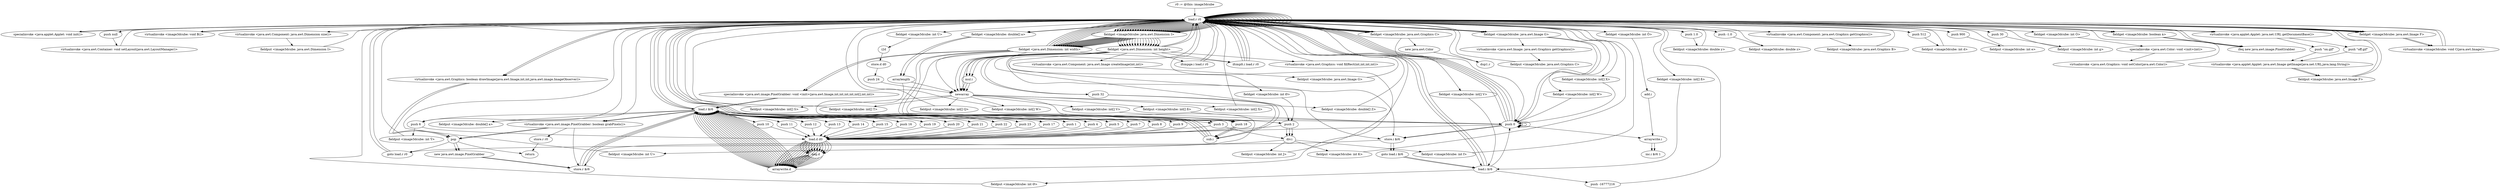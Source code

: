 digraph "" {
    "r0 := @this: image3dcube"
    "load.r r0"
    "r0 := @this: image3dcube"->"load.r r0";
    "specialinvoke <java.applet.Applet: void init()>"
    "load.r r0"->"specialinvoke <java.applet.Applet: void init()>";
    "specialinvoke <java.applet.Applet: void init()>"->"load.r r0";
    "push null"
    "load.r r0"->"push null";
    "virtualinvoke <java.awt.Container: void setLayout(java.awt.LayoutManager)>"
    "push null"->"virtualinvoke <java.awt.Container: void setLayout(java.awt.LayoutManager)>";
    "virtualinvoke <java.awt.Container: void setLayout(java.awt.LayoutManager)>"->"load.r r0";
    "virtualinvoke <image3dcube: void B()>"
    "load.r r0"->"virtualinvoke <image3dcube: void B()>";
    "virtualinvoke <image3dcube: void B()>"->"load.r r0";
    "load.r r0"->"load.r r0";
    "virtualinvoke <java.awt.Component: java.awt.Dimension size()>"
    "load.r r0"->"virtualinvoke <java.awt.Component: java.awt.Dimension size()>";
    "fieldput <image3dcube: java.awt.Dimension I>"
    "virtualinvoke <java.awt.Component: java.awt.Dimension size()>"->"fieldput <image3dcube: java.awt.Dimension I>";
    "fieldput <image3dcube: java.awt.Dimension I>"->"load.r r0";
    "fieldget <image3dcube: java.awt.Dimension I>"
    "load.r r0"->"fieldget <image3dcube: java.awt.Dimension I>";
    "fieldget <java.awt.Dimension: int width>"
    "fieldget <image3dcube: java.awt.Dimension I>"->"fieldget <java.awt.Dimension: int width>";
    "fieldget <java.awt.Dimension: int width>"->"load.r r0";
    "load.r r0"->"fieldget <image3dcube: java.awt.Dimension I>";
    "fieldget <java.awt.Dimension: int height>"
    "fieldget <image3dcube: java.awt.Dimension I>"->"fieldget <java.awt.Dimension: int height>";
    "ifcmpge.i load.r r0"
    "fieldget <java.awt.Dimension: int height>"->"ifcmpge.i load.r r0";
    "ifcmpge.i load.r r0"->"load.r r0";
    "load.r r0"->"fieldget <image3dcube: java.awt.Dimension I>";
    "fieldget <image3dcube: java.awt.Dimension I>"->"fieldget <java.awt.Dimension: int width>";
    "store.i $r6"
    "fieldget <java.awt.Dimension: int width>"->"store.i $r6";
    "goto load.r r0"
    "store.i $r6"->"goto load.r r0";
    "goto load.r r0"->"load.r r0";
    "load.i $r6"
    "load.r r0"->"load.i $r6";
    "fieldput <image3dcube: int Ø>"
    "load.i $r6"->"fieldput <image3dcube: int Ø>";
    "fieldput <image3dcube: int Ø>"->"load.r r0";
    "load.r r0"->"load.r r0";
    "fieldget <image3dcube: int Ø>"
    "load.r r0"->"fieldget <image3dcube: int Ø>";
    "push 2"
    "fieldget <image3dcube: int Ø>"->"push 2";
    "div.i"
    "push 2"->"div.i";
    "fieldput <image3dcube: int Ù>"
    "div.i"->"fieldput <image3dcube: int Ù>";
    "fieldput <image3dcube: int Ù>"->"load.r r0";
    "fieldget <image3dcube: int Ù>"
    "load.r r0"->"fieldget <image3dcube: int Ù>";
    "i2d"
    "fieldget <image3dcube: int Ù>"->"i2d";
    "store.d d0"
    "i2d"->"store.d d0";
    "push 24"
    "store.d d0"->"push 24";
    "newarray"
    "push 24"->"newarray";
    "store.r $r6"
    "newarray"->"store.r $r6";
    "load.r $r6"
    "store.r $r6"->"load.r $r6";
    "push 0"
    "load.r $r6"->"push 0";
    "load.d d0"
    "push 0"->"load.d d0";
    "neg.d"
    "load.d d0"->"neg.d";
    "arraywrite.d"
    "neg.d"->"arraywrite.d";
    "arraywrite.d"->"load.r $r6";
    "push 1"
    "load.r $r6"->"push 1";
    "push 1"->"load.d d0";
    "load.d d0"->"neg.d";
    "neg.d"->"arraywrite.d";
    "arraywrite.d"->"load.r $r6";
    "load.r $r6"->"push 2";
    "push 2"->"load.d d0";
    "load.d d0"->"neg.d";
    "neg.d"->"arraywrite.d";
    "arraywrite.d"->"load.r $r6";
    "push 3"
    "load.r $r6"->"push 3";
    "push 3"->"load.d d0";
    "load.d d0"->"arraywrite.d";
    "arraywrite.d"->"load.r $r6";
    "push 4"
    "load.r $r6"->"push 4";
    "push 4"->"load.d d0";
    "load.d d0"->"neg.d";
    "neg.d"->"arraywrite.d";
    "arraywrite.d"->"load.r $r6";
    "push 5"
    "load.r $r6"->"push 5";
    "push 5"->"load.d d0";
    "load.d d0"->"neg.d";
    "neg.d"->"arraywrite.d";
    "arraywrite.d"->"load.r $r6";
    "push 6"
    "load.r $r6"->"push 6";
    "push 6"->"load.d d0";
    "load.d d0"->"arraywrite.d";
    "arraywrite.d"->"load.r $r6";
    "push 7"
    "load.r $r6"->"push 7";
    "push 7"->"load.d d0";
    "load.d d0"->"arraywrite.d";
    "arraywrite.d"->"load.r $r6";
    "push 8"
    "load.r $r6"->"push 8";
    "push 8"->"load.d d0";
    "load.d d0"->"neg.d";
    "neg.d"->"arraywrite.d";
    "arraywrite.d"->"load.r $r6";
    "push 9"
    "load.r $r6"->"push 9";
    "push 9"->"load.d d0";
    "load.d d0"->"neg.d";
    "neg.d"->"arraywrite.d";
    "arraywrite.d"->"load.r $r6";
    "push 10"
    "load.r $r6"->"push 10";
    "push 10"->"load.d d0";
    "load.d d0"->"arraywrite.d";
    "arraywrite.d"->"load.r $r6";
    "push 11"
    "load.r $r6"->"push 11";
    "push 11"->"load.d d0";
    "load.d d0"->"neg.d";
    "neg.d"->"arraywrite.d";
    "arraywrite.d"->"load.r $r6";
    "push 12"
    "load.r $r6"->"push 12";
    "push 12"->"load.d d0";
    "load.d d0"->"neg.d";
    "neg.d"->"arraywrite.d";
    "arraywrite.d"->"load.r $r6";
    "push 13"
    "load.r $r6"->"push 13";
    "push 13"->"load.d d0";
    "load.d d0"->"neg.d";
    "neg.d"->"arraywrite.d";
    "arraywrite.d"->"load.r $r6";
    "push 14"
    "load.r $r6"->"push 14";
    "push 14"->"load.d d0";
    "load.d d0"->"arraywrite.d";
    "arraywrite.d"->"load.r $r6";
    "push 15"
    "load.r $r6"->"push 15";
    "push 15"->"load.d d0";
    "load.d d0"->"arraywrite.d";
    "arraywrite.d"->"load.r $r6";
    "push 16"
    "load.r $r6"->"push 16";
    "push 16"->"load.d d0";
    "load.d d0"->"neg.d";
    "neg.d"->"arraywrite.d";
    "arraywrite.d"->"load.r $r6";
    "push 17"
    "load.r $r6"->"push 17";
    "push 17"->"load.d d0";
    "load.d d0"->"arraywrite.d";
    "arraywrite.d"->"load.r $r6";
    "push 18"
    "load.r $r6"->"push 18";
    "push 18"->"load.d d0";
    "load.d d0"->"arraywrite.d";
    "arraywrite.d"->"load.r $r6";
    "push 19"
    "load.r $r6"->"push 19";
    "push 19"->"load.d d0";
    "load.d d0"->"arraywrite.d";
    "arraywrite.d"->"load.r $r6";
    "push 20"
    "load.r $r6"->"push 20";
    "push 20"->"load.d d0";
    "load.d d0"->"arraywrite.d";
    "arraywrite.d"->"load.r $r6";
    "push 21"
    "load.r $r6"->"push 21";
    "push 21"->"load.d d0";
    "load.d d0"->"neg.d";
    "neg.d"->"arraywrite.d";
    "arraywrite.d"->"load.r $r6";
    "push 22"
    "load.r $r6"->"push 22";
    "push 22"->"load.d d0";
    "load.d d0"->"arraywrite.d";
    "arraywrite.d"->"load.r $r6";
    "push 23"
    "load.r $r6"->"push 23";
    "push 23"->"load.d d0";
    "load.d d0"->"arraywrite.d";
    "arraywrite.d"->"load.r r0";
    "load.r r0"->"load.r $r6";
    "fieldput <image3dcube: double[] a>"
    "load.r $r6"->"fieldput <image3dcube: double[] a>";
    "fieldput <image3dcube: double[] a>"->"load.r r0";
    "load.r r0"->"load.r r0";
    "load.r r0"->"fieldget <image3dcube: java.awt.Dimension I>";
    "fieldget <image3dcube: java.awt.Dimension I>"->"fieldget <java.awt.Dimension: int width>";
    "fieldget <java.awt.Dimension: int width>"->"push 2";
    "push 2"->"div.i";
    "fieldput <image3dcube: int J>"
    "div.i"->"fieldput <image3dcube: int J>";
    "fieldput <image3dcube: int J>"->"load.r r0";
    "load.r r0"->"load.r r0";
    "load.r r0"->"fieldget <image3dcube: java.awt.Dimension I>";
    "fieldget <image3dcube: java.awt.Dimension I>"->"fieldget <java.awt.Dimension: int height>";
    "fieldget <java.awt.Dimension: int height>"->"push 2";
    "push 2"->"div.i";
    "fieldput <image3dcube: int K>"
    "div.i"->"fieldput <image3dcube: int K>";
    "fieldput <image3dcube: int K>"->"load.r r0";
    "push 1.0"
    "load.r r0"->"push 1.0";
    "fieldput <image3dcube: double y>"
    "push 1.0"->"fieldput <image3dcube: double y>";
    "fieldput <image3dcube: double y>"->"load.r r0";
    "push -1.0"
    "load.r r0"->"push -1.0";
    "fieldput <image3dcube: double z>"
    "push -1.0"->"fieldput <image3dcube: double z>";
    "fieldput <image3dcube: double z>"->"load.r r0";
    "load.r r0"->"load.r r0";
    "load.r r0"->"fieldget <image3dcube: java.awt.Dimension I>";
    "fieldget <image3dcube: java.awt.Dimension I>"->"fieldget <java.awt.Dimension: int height>";
    "fieldget <java.awt.Dimension: int height>"->"newarray";
    "fieldput <image3dcube: int[] S>"
    "newarray"->"fieldput <image3dcube: int[] S>";
    "fieldput <image3dcube: int[] S>"->"load.r r0";
    "load.r r0"->"load.r r0";
    "load.r r0"->"fieldget <image3dcube: java.awt.Dimension I>";
    "fieldget <image3dcube: java.awt.Dimension I>"->"fieldget <java.awt.Dimension: int height>";
    "fieldget <java.awt.Dimension: int height>"->"newarray";
    "fieldput <image3dcube: int[] T>"
    "newarray"->"fieldput <image3dcube: int[] T>";
    "fieldput <image3dcube: int[] T>"->"load.r r0";
    "load.r r0"->"load.r r0";
    "load.r r0"->"fieldget <image3dcube: java.awt.Dimension I>";
    "fieldget <image3dcube: java.awt.Dimension I>"->"fieldget <java.awt.Dimension: int width>";
    "fieldget <java.awt.Dimension: int width>"->"load.r r0";
    "load.r r0"->"fieldget <image3dcube: java.awt.Dimension I>";
    "fieldget <image3dcube: java.awt.Dimension I>"->"fieldget <java.awt.Dimension: int height>";
    "mul.i"
    "fieldget <java.awt.Dimension: int height>"->"mul.i";
    "mul.i"->"newarray";
    "fieldput <image3dcube: int[] Q>"
    "newarray"->"fieldput <image3dcube: int[] Q>";
    "fieldput <image3dcube: int[] Q>"->"load.r r0";
    "load.r r0"->"load.r r0";
    "load.r r0"->"fieldget <image3dcube: java.awt.Dimension I>";
    "fieldget <image3dcube: java.awt.Dimension I>"->"fieldget <java.awt.Dimension: int width>";
    "fieldget <java.awt.Dimension: int width>"->"load.r r0";
    "load.r r0"->"fieldget <image3dcube: java.awt.Dimension I>";
    "fieldget <image3dcube: java.awt.Dimension I>"->"fieldget <java.awt.Dimension: int height>";
    "fieldget <java.awt.Dimension: int height>"->"mul.i";
    "mul.i"->"newarray";
    "fieldput <image3dcube: int[] W>"
    "newarray"->"fieldput <image3dcube: int[] W>";
    "fieldput <image3dcube: int[] W>"->"load.r r0";
    "load.r r0"->"load.r r0";
    "load.r r0"->"fieldget <image3dcube: java.awt.Dimension I>";
    "fieldget <image3dcube: java.awt.Dimension I>"->"fieldget <java.awt.Dimension: int width>";
    "fieldget <java.awt.Dimension: int width>"->"load.r r0";
    "load.r r0"->"fieldget <image3dcube: java.awt.Dimension I>";
    "fieldget <image3dcube: java.awt.Dimension I>"->"fieldget <java.awt.Dimension: int height>";
    "fieldget <java.awt.Dimension: int height>"->"mul.i";
    "mul.i"->"newarray";
    "fieldput <image3dcube: int[] X>"
    "newarray"->"fieldput <image3dcube: int[] X>";
    "fieldput <image3dcube: int[] X>"->"load.r r0";
    "load.r r0"->"load.r r0";
    "load.r r0"->"fieldget <image3dcube: java.awt.Dimension I>";
    "fieldget <image3dcube: java.awt.Dimension I>"->"fieldget <java.awt.Dimension: int width>";
    "fieldget <java.awt.Dimension: int width>"->"newarray";
    "fieldput <image3dcube: int[] ß>"
    "newarray"->"fieldput <image3dcube: int[] ß>";
    "fieldput <image3dcube: int[] ß>"->"push 0";
    "push 0"->"store.i $r6";
    "goto load.i $r6"
    "store.i $r6"->"goto load.i $r6";
    "goto load.i $r6"->"load.i $r6";
    "load.i $r6"->"load.r r0";
    "load.r r0"->"fieldget <image3dcube: java.awt.Dimension I>";
    "fieldget <image3dcube: java.awt.Dimension I>"->"fieldget <java.awt.Dimension: int width>";
    "ifcmplt.i load.r r0"
    "fieldget <java.awt.Dimension: int width>"->"ifcmplt.i load.r r0";
    "ifcmplt.i load.r r0"->"load.r r0";
    "load.r r0"->"load.r r0";
    "load.r r0"->"fieldget <image3dcube: java.awt.Dimension I>";
    "fieldget <image3dcube: java.awt.Dimension I>"->"fieldget <java.awt.Dimension: int height>";
    "fieldget <java.awt.Dimension: int height>"->"newarray";
    "fieldput <image3dcube: int[] V>"
    "newarray"->"fieldput <image3dcube: int[] V>";
    "fieldput <image3dcube: int[] V>"->"push 0";
    "push 0"->"store.i $r6";
    "store.i $r6"->"goto load.i $r6";
    "goto load.i $r6"->"load.i $r6";
    "load.i $r6"->"load.r r0";
    "load.r r0"->"fieldget <image3dcube: java.awt.Dimension I>";
    "fieldget <image3dcube: java.awt.Dimension I>"->"fieldget <java.awt.Dimension: int height>";
    "fieldget <java.awt.Dimension: int height>"->"ifcmplt.i load.r r0";
    "ifcmplt.i load.r r0"->"load.r r0";
    "load.r r0"->"load.r r0";
    "virtualinvoke <java.awt.Component: java.awt.Graphics getGraphics()>"
    "load.r r0"->"virtualinvoke <java.awt.Component: java.awt.Graphics getGraphics()>";
    "fieldput <image3dcube: java.awt.Graphics B>"
    "virtualinvoke <java.awt.Component: java.awt.Graphics getGraphics()>"->"fieldput <image3dcube: java.awt.Graphics B>";
    "fieldput <image3dcube: java.awt.Graphics B>"->"load.r r0";
    "push 512"
    "load.r r0"->"push 512";
    "fieldput <image3dcube: int d>"
    "push 512"->"fieldput <image3dcube: int d>";
    "fieldput <image3dcube: int d>"->"load.r r0";
    "push 900"
    "load.r r0"->"push 900";
    "fieldput <image3dcube: int e>"
    "push 900"->"fieldput <image3dcube: int e>";
    "fieldput <image3dcube: int e>"->"load.r r0";
    "load.r r0"->"push 6";
    "fieldput <image3dcube: int Ý>"
    "push 6"->"fieldput <image3dcube: int Ý>";
    "fieldput <image3dcube: int Ý>"->"load.r r0";
    "push 30"
    "load.r r0"->"push 30";
    "fieldput <image3dcube: int g>"
    "push 30"->"fieldput <image3dcube: int g>";
    "fieldput <image3dcube: int g>"->"load.r r0";
    "load.r r0"->"load.r r0";
    "fieldget <image3dcube: double[] a>"
    "load.r r0"->"fieldget <image3dcube: double[] a>";
    "arraylength"
    "fieldget <image3dcube: double[] a>"->"arraylength";
    "arraylength"->"push 3";
    "push 3"->"div.i";
    "fieldput <image3dcube: int f>"
    "div.i"->"fieldput <image3dcube: int f>";
    "fieldput <image3dcube: int f>"->"load.r r0";
    "load.r r0"->"load.r r0";
    "load.r r0"->"fieldget <image3dcube: double[] a>";
    "fieldget <image3dcube: double[] a>"->"arraylength";
    "arraylength"->"newarray";
    "fieldput <image3dcube: double[] Z>"
    "newarray"->"fieldput <image3dcube: double[] Z>";
    "fieldput <image3dcube: double[] Z>"->"load.r r0";
    "load.r r0"->"load.r r0";
    "load.r r0"->"load.r r0";
    "load.r r0"->"fieldget <image3dcube: java.awt.Dimension I>";
    "fieldget <image3dcube: java.awt.Dimension I>"->"fieldget <java.awt.Dimension: int width>";
    "fieldget <java.awt.Dimension: int width>"->"load.r r0";
    "load.r r0"->"fieldget <image3dcube: java.awt.Dimension I>";
    "fieldget <image3dcube: java.awt.Dimension I>"->"fieldget <java.awt.Dimension: int height>";
    "virtualinvoke <java.awt.Component: java.awt.Image createImage(int,int)>"
    "fieldget <java.awt.Dimension: int height>"->"virtualinvoke <java.awt.Component: java.awt.Image createImage(int,int)>";
    "fieldput <image3dcube: java.awt.Image G>"
    "virtualinvoke <java.awt.Component: java.awt.Image createImage(int,int)>"->"fieldput <image3dcube: java.awt.Image G>";
    "fieldput <image3dcube: java.awt.Image G>"->"load.r r0";
    "load.r r0"->"load.r r0";
    "fieldget <image3dcube: java.awt.Image G>"
    "load.r r0"->"fieldget <image3dcube: java.awt.Image G>";
    "virtualinvoke <java.awt.Image: java.awt.Graphics getGraphics()>"
    "fieldget <image3dcube: java.awt.Image G>"->"virtualinvoke <java.awt.Image: java.awt.Graphics getGraphics()>";
    "fieldput <image3dcube: java.awt.Graphics C>"
    "virtualinvoke <java.awt.Image: java.awt.Graphics getGraphics()>"->"fieldput <image3dcube: java.awt.Graphics C>";
    "fieldput <image3dcube: java.awt.Graphics C>"->"load.r r0";
    "fieldget <image3dcube: java.awt.Graphics C>"
    "load.r r0"->"fieldget <image3dcube: java.awt.Graphics C>";
    "new java.awt.Color"
    "fieldget <image3dcube: java.awt.Graphics C>"->"new java.awt.Color";
    "dup1.r"
    "new java.awt.Color"->"dup1.r";
    "dup1.r"->"load.r r0";
    "fieldget <image3dcube: int Ó>"
    "load.r r0"->"fieldget <image3dcube: int Ó>";
    "specialinvoke <java.awt.Color: void <init>(int)>"
    "fieldget <image3dcube: int Ó>"->"specialinvoke <java.awt.Color: void <init>(int)>";
    "virtualinvoke <java.awt.Graphics: void setColor(java.awt.Color)>"
    "specialinvoke <java.awt.Color: void <init>(int)>"->"virtualinvoke <java.awt.Graphics: void setColor(java.awt.Color)>";
    "virtualinvoke <java.awt.Graphics: void setColor(java.awt.Color)>"->"load.r r0";
    "load.r r0"->"fieldget <image3dcube: java.awt.Graphics C>";
    "fieldget <image3dcube: java.awt.Graphics C>"->"push 0";
    "push 0"->"push 0";
    "push 0"->"load.r r0";
    "load.r r0"->"fieldget <image3dcube: java.awt.Dimension I>";
    "fieldget <image3dcube: java.awt.Dimension I>"->"fieldget <java.awt.Dimension: int width>";
    "fieldget <java.awt.Dimension: int width>"->"load.r r0";
    "load.r r0"->"fieldget <image3dcube: java.awt.Dimension I>";
    "fieldget <image3dcube: java.awt.Dimension I>"->"fieldget <java.awt.Dimension: int height>";
    "virtualinvoke <java.awt.Graphics: void fillRect(int,int,int,int)>"
    "fieldget <java.awt.Dimension: int height>"->"virtualinvoke <java.awt.Graphics: void fillRect(int,int,int,int)>";
    "virtualinvoke <java.awt.Graphics: void fillRect(int,int,int,int)>"->"load.r r0";
    "fieldget <image3dcube: boolean à>"
    "load.r r0"->"fieldget <image3dcube: boolean à>";
    "ifeq new java.awt.image.PixelGrabber"
    "fieldget <image3dcube: boolean à>"->"ifeq new java.awt.image.PixelGrabber";
    "ifeq new java.awt.image.PixelGrabber"->"load.r r0";
    "load.r r0"->"load.r r0";
    "load.r r0"->"load.r r0";
    "virtualinvoke <java.applet.Applet: java.net.URL getDocumentBase()>"
    "load.r r0"->"virtualinvoke <java.applet.Applet: java.net.URL getDocumentBase()>";
    "push \"on.gif\""
    "virtualinvoke <java.applet.Applet: java.net.URL getDocumentBase()>"->"push \"on.gif\"";
    "virtualinvoke <java.applet.Applet: java.awt.Image getImage(java.net.URL,java.lang.String)>"
    "push \"on.gif\""->"virtualinvoke <java.applet.Applet: java.awt.Image getImage(java.net.URL,java.lang.String)>";
    "fieldput <image3dcube: java.awt.Image F>"
    "virtualinvoke <java.applet.Applet: java.awt.Image getImage(java.net.URL,java.lang.String)>"->"fieldput <image3dcube: java.awt.Image F>";
    "fieldput <image3dcube: java.awt.Image F>"->"load.r r0";
    "load.r r0"->"load.r r0";
    "fieldget <image3dcube: java.awt.Image F>"
    "load.r r0"->"fieldget <image3dcube: java.awt.Image F>";
    "virtualinvoke <image3dcube: void C(java.awt.Image)>"
    "fieldget <image3dcube: java.awt.Image F>"->"virtualinvoke <image3dcube: void C(java.awt.Image)>";
    "virtualinvoke <image3dcube: void C(java.awt.Image)>"->"load.r r0";
    "load.r r0"->"fieldget <image3dcube: java.awt.Graphics C>";
    "fieldget <image3dcube: java.awt.Graphics C>"->"load.r r0";
    "load.r r0"->"fieldget <image3dcube: java.awt.Image F>";
    "fieldget <image3dcube: java.awt.Image F>"->"load.r r0";
    "load.r r0"->"fieldget <image3dcube: java.awt.Dimension I>";
    "fieldget <image3dcube: java.awt.Dimension I>"->"fieldget <java.awt.Dimension: int width>";
    "fieldget <java.awt.Dimension: int width>"->"push 18";
    "sub.i"
    "push 18"->"sub.i";
    "sub.i"->"load.r r0";
    "load.r r0"->"fieldget <image3dcube: java.awt.Dimension I>";
    "fieldget <image3dcube: java.awt.Dimension I>"->"fieldget <java.awt.Dimension: int height>";
    "push 32"
    "fieldget <java.awt.Dimension: int height>"->"push 32";
    "push 32"->"sub.i";
    "sub.i"->"load.r r0";
    "virtualinvoke <java.awt.Graphics: boolean drawImage(java.awt.Image,int,int,java.awt.image.ImageObserver)>"
    "load.r r0"->"virtualinvoke <java.awt.Graphics: boolean drawImage(java.awt.Image,int,int,java.awt.image.ImageObserver)>";
    "pop"
    "virtualinvoke <java.awt.Graphics: boolean drawImage(java.awt.Image,int,int,java.awt.image.ImageObserver)>"->"pop";
    "new java.awt.image.PixelGrabber"
    "pop"->"new java.awt.image.PixelGrabber";
    "new java.awt.image.PixelGrabber"->"store.r $r6";
    "store.r $r6"->"load.r $r6";
    "load.r $r6"->"load.r r0";
    "load.r r0"->"fieldget <image3dcube: java.awt.Image G>";
    "fieldget <image3dcube: java.awt.Image G>"->"push 0";
    "push 0"->"push 0";
    "push 0"->"load.r r0";
    "load.r r0"->"fieldget <image3dcube: java.awt.Dimension I>";
    "fieldget <image3dcube: java.awt.Dimension I>"->"fieldget <java.awt.Dimension: int width>";
    "fieldget <java.awt.Dimension: int width>"->"load.r r0";
    "load.r r0"->"fieldget <image3dcube: java.awt.Dimension I>";
    "fieldget <image3dcube: java.awt.Dimension I>"->"fieldget <java.awt.Dimension: int height>";
    "fieldget <java.awt.Dimension: int height>"->"load.r r0";
    "fieldget <image3dcube: int[] W>"
    "load.r r0"->"fieldget <image3dcube: int[] W>";
    "fieldget <image3dcube: int[] W>"->"push 0";
    "push 0"->"load.r r0";
    "load.r r0"->"fieldget <image3dcube: java.awt.Dimension I>";
    "fieldget <image3dcube: java.awt.Dimension I>"->"fieldget <java.awt.Dimension: int width>";
    "specialinvoke <java.awt.image.PixelGrabber: void <init>(java.awt.Image,int,int,int,int,int[],int,int)>"
    "fieldget <java.awt.Dimension: int width>"->"specialinvoke <java.awt.image.PixelGrabber: void <init>(java.awt.Image,int,int,int,int,int[],int,int)>";
    "specialinvoke <java.awt.image.PixelGrabber: void <init>(java.awt.Image,int,int,int,int,int[],int,int)>"->"load.r $r6";
    "virtualinvoke <java.awt.image.PixelGrabber: boolean grabPixels()>"
    "load.r $r6"->"virtualinvoke <java.awt.image.PixelGrabber: boolean grabPixels()>";
    "virtualinvoke <java.awt.image.PixelGrabber: boolean grabPixels()>"->"pop";
    "pop"->"goto load.r r0";
    "goto load.r r0"->"load.r r0";
    "load.r r0"->"fieldget <image3dcube: boolean à>";
    "fieldget <image3dcube: boolean à>"->"ifeq new java.awt.image.PixelGrabber";
    "ifeq new java.awt.image.PixelGrabber"->"load.r r0";
    "load.r r0"->"load.r r0";
    "load.r r0"->"load.r r0";
    "load.r r0"->"virtualinvoke <java.applet.Applet: java.net.URL getDocumentBase()>";
    "push \"off.gif\""
    "virtualinvoke <java.applet.Applet: java.net.URL getDocumentBase()>"->"push \"off.gif\"";
    "push \"off.gif\""->"virtualinvoke <java.applet.Applet: java.awt.Image getImage(java.net.URL,java.lang.String)>";
    "virtualinvoke <java.applet.Applet: java.awt.Image getImage(java.net.URL,java.lang.String)>"->"fieldput <image3dcube: java.awt.Image F>";
    "fieldput <image3dcube: java.awt.Image F>"->"load.r r0";
    "load.r r0"->"load.r r0";
    "load.r r0"->"fieldget <image3dcube: java.awt.Image F>";
    "fieldget <image3dcube: java.awt.Image F>"->"virtualinvoke <image3dcube: void C(java.awt.Image)>";
    "virtualinvoke <image3dcube: void C(java.awt.Image)>"->"load.r r0";
    "load.r r0"->"fieldget <image3dcube: java.awt.Graphics C>";
    "fieldget <image3dcube: java.awt.Graphics C>"->"load.r r0";
    "load.r r0"->"fieldget <image3dcube: java.awt.Image F>";
    "fieldget <image3dcube: java.awt.Image F>"->"load.r r0";
    "load.r r0"->"fieldget <image3dcube: java.awt.Dimension I>";
    "fieldget <image3dcube: java.awt.Dimension I>"->"fieldget <java.awt.Dimension: int width>";
    "fieldget <java.awt.Dimension: int width>"->"push 18";
    "push 18"->"sub.i";
    "sub.i"->"load.r r0";
    "load.r r0"->"fieldget <image3dcube: java.awt.Dimension I>";
    "fieldget <image3dcube: java.awt.Dimension I>"->"fieldget <java.awt.Dimension: int height>";
    "fieldget <java.awt.Dimension: int height>"->"push 32";
    "push 32"->"sub.i";
    "sub.i"->"load.r r0";
    "load.r r0"->"virtualinvoke <java.awt.Graphics: boolean drawImage(java.awt.Image,int,int,java.awt.image.ImageObserver)>";
    "virtualinvoke <java.awt.Graphics: boolean drawImage(java.awt.Image,int,int,java.awt.image.ImageObserver)>"->"pop";
    "pop"->"new java.awt.image.PixelGrabber";
    "new java.awt.image.PixelGrabber"->"store.r $r6";
    "store.r $r6"->"load.r $r6";
    "load.r $r6"->"load.r r0";
    "load.r r0"->"fieldget <image3dcube: java.awt.Image G>";
    "fieldget <image3dcube: java.awt.Image G>"->"push 0";
    "push 0"->"push 0";
    "push 0"->"load.r r0";
    "load.r r0"->"fieldget <image3dcube: java.awt.Dimension I>";
    "fieldget <image3dcube: java.awt.Dimension I>"->"fieldget <java.awt.Dimension: int width>";
    "fieldget <java.awt.Dimension: int width>"->"load.r r0";
    "load.r r0"->"fieldget <image3dcube: java.awt.Dimension I>";
    "fieldget <image3dcube: java.awt.Dimension I>"->"fieldget <java.awt.Dimension: int height>";
    "fieldget <java.awt.Dimension: int height>"->"load.r r0";
    "fieldget <image3dcube: int[] X>"
    "load.r r0"->"fieldget <image3dcube: int[] X>";
    "fieldget <image3dcube: int[] X>"->"push 0";
    "push 0"->"load.r r0";
    "load.r r0"->"fieldget <image3dcube: java.awt.Dimension I>";
    "fieldget <image3dcube: java.awt.Dimension I>"->"fieldget <java.awt.Dimension: int width>";
    "fieldget <java.awt.Dimension: int width>"->"specialinvoke <java.awt.image.PixelGrabber: void <init>(java.awt.Image,int,int,int,int,int[],int,int)>";
    "specialinvoke <java.awt.image.PixelGrabber: void <init>(java.awt.Image,int,int,int,int,int[],int,int)>"->"load.r $r6";
    "load.r $r6"->"virtualinvoke <java.awt.image.PixelGrabber: boolean grabPixels()>";
    "virtualinvoke <java.awt.image.PixelGrabber: boolean grabPixels()>"->"pop";
    "return"
    "pop"->"return";
    "store.r r0"
    "virtualinvoke <java.awt.image.PixelGrabber: boolean grabPixels()>"->"store.r r0";
    "store.r r0"->"return";
    "virtualinvoke <java.awt.image.PixelGrabber: boolean grabPixels()>"->"store.r $r6";
    "ifcmplt.i load.r r0"->"load.r r0";
    "fieldget <image3dcube: int[] V>"
    "load.r r0"->"fieldget <image3dcube: int[] V>";
    "fieldget <image3dcube: int[] V>"->"load.i $r6";
    "load.i $r6"->"push 0";
    "arraywrite.i"
    "push 0"->"arraywrite.i";
    "inc.i $r6 1"
    "arraywrite.i"->"inc.i $r6 1";
    "ifcmplt.i load.r r0"->"load.r r0";
    "fieldget <image3dcube: int[] ß>"
    "load.r r0"->"fieldget <image3dcube: int[] ß>";
    "fieldget <image3dcube: int[] ß>"->"load.i $r6";
    "push -16777216"
    "load.i $r6"->"push -16777216";
    "push -16777216"->"load.r r0";
    "fieldget <image3dcube: int Õ>"
    "load.r r0"->"fieldget <image3dcube: int Õ>";
    "add.i"
    "fieldget <image3dcube: int Õ>"->"add.i";
    "add.i"->"arraywrite.i";
    "arraywrite.i"->"inc.i $r6 1";
    "ifcmpge.i load.r r0"->"load.r r0";
    "load.r r0"->"fieldget <image3dcube: java.awt.Dimension I>";
    "fieldget <image3dcube: java.awt.Dimension I>"->"fieldget <java.awt.Dimension: int height>";
    "fieldget <java.awt.Dimension: int height>"->"store.i $r6";
}
